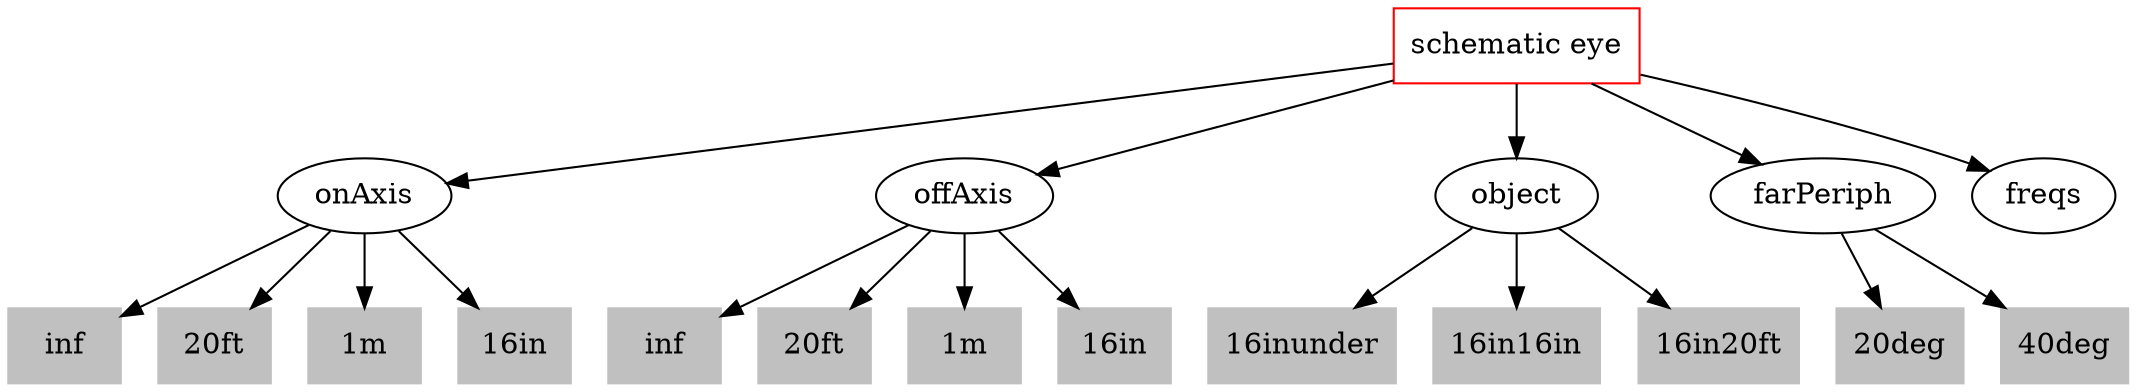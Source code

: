 digraph ana {

	schematicEye -> onAxis;
	schematicEye -> offAxis;
	schematicEye -> object;
	schematicEye -> farPeriph;
	schematicEye -> freqs;
	
	onAxis -> a1;
	onAxis -> a2;
	onAxis -> a3;
	onAxis -> a4;

	offAxis -> b1;
	offAxis -> b2;
	offAxis -> b3;
	offAxis -> b4;

	object -> c1
	object -> c2
	object -> c3

	farPeriph -> d1;
	farPeriph -> d2;

	schematicEye [label="schematic eye", shape=box, color=red];

	
	a1 [label="inf", shape=box, style=filled, color=grey];
	a2 [label="20ft", shape=box, style=filled, color=grey];
	a3 [label="1m", shape=box, style=filled, color=grey];
	a4 [label="16in", shape=box, style=filled, color=grey];
	
	b1 [label="inf", shape=box, style=filled, color=grey];
	b2 [label="20ft", shape=box, style=filled, color=grey];
	b3 [label="1m", shape=box, style=filled, color=grey];
	b4 [label="16in", shape=box, style=filled, color=grey];


	c1 [label="16inunder", shape=box, style=filled, color=grey];
	c2 [label="16in16in", shape=box, style=filled, color=grey];
	c3 [label="16in20ft", shape=box, style=filled, color=grey];
	
	d1 [label="20deg", shape=box, style=filled, color=grey];
	d2 [label="40deg", shape=box, style=filled, color=grey];
}
